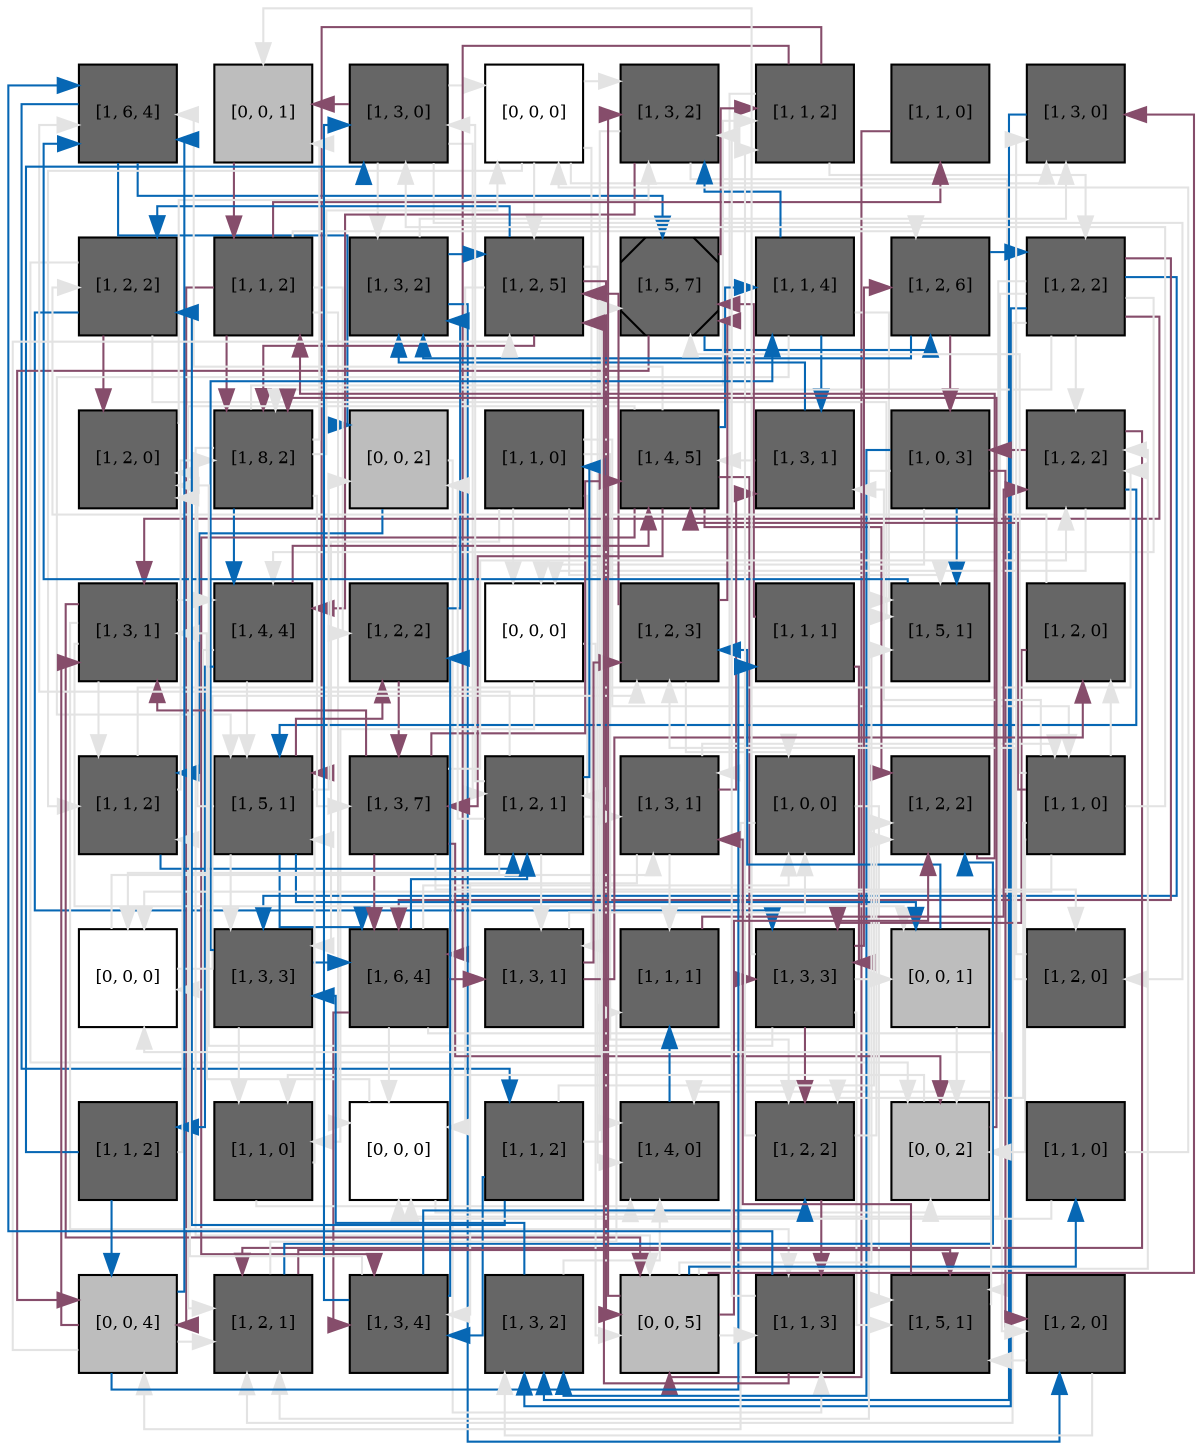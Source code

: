digraph layout  {
rankdir=TB;
splines=ortho;
node [fixedsize=false, style=filled, width="0.6"];
edge [constraint=false];
0 [fillcolor="#666666", fontsize=8, label="[1, 6, 4]", shape=square, tooltip="name:  PIC ,\nin_degree: 5,\nout_degree: 3"];
1 [fillcolor="#bdbdbd", fontsize=8, label="[0, 0, 1]", shape=square, tooltip="name: None,\nin_degree: 3,\nout_degree: 1"];
2 [fillcolor="#666666", fontsize=8, label="[1, 3, 0]", shape=square, tooltip="name:  TrII ,\nin_degree: 4,\nout_degree: 5"];
3 [fillcolor="#FFFFFF", fontsize=8, label="[0, 0, 0]", shape=square, tooltip="name: None,\nin_degree: 3,\nout_degree: 5"];
4 [fillcolor="#666666", fontsize=8, label="[1, 3, 2]", shape=square, tooltip="name:  TTSSI ,\nin_degree: 5,\nout_degree: 3"];
5 [fillcolor="#666666", fontsize=8, label="[1, 1, 2]", shape=square, tooltip="name:  Th1I_Bacterium ,\nin_degree: 3,\nout_degree: 4"];
6 [fillcolor="#666666", fontsize=8, label="[1, 1, 0]", shape=square, tooltip="name:  TrI_Bacterium ,\nin_degree: 1,\nout_degree: 1"];
7 [fillcolor="#666666", fontsize=8, label="[1, 3, 0]", shape=square, tooltip="name:  IgA_Bacterium ,\nin_degree: 4,\nout_degree: 1"];
8 [fillcolor="#666666", fontsize=8, label="[1, 2, 2]", shape=square, tooltip="name:  EL ,\nin_degree: 3,\nout_degree: 4"];
9 [fillcolor="#666666", fontsize=8, label="[1, 1, 2]", shape=square, tooltip="name:  DCII_Bacterium ,\nin_degree: 2,\nout_degree: 6"];
10 [fillcolor="#666666", fontsize=8, label="[1, 3, 2]", shape=square, tooltip="name:  EL2 ,\nin_degree: 4,\nout_degree: 3"];
11 [fillcolor="#666666", fontsize=8, label="[1, 2, 5]", shape=square, tooltip="name:  IL5 ,\nin_degree: 5,\nout_degree: 5"];
12 [fillcolor="#666666", fontsize=8, label="[1, 5, 7]", shape=Msquare, tooltip="name:  NE_TRetortaeformis ,\nin_degree: 5,\nout_degree: 3"];
13 [fillcolor="#666666", fontsize=8, label="[1, 1, 4]", shape=square, tooltip="name:  Th2I_Bacterium ,\nin_degree: 2,\nout_degree: 4"];
14 [fillcolor="#666666", fontsize=8, label="[1, 2, 6]", shape=square, tooltip="name:  IFNgII ,\nin_degree: 3,\nout_degree: 3"];
15 [fillcolor="#666666", fontsize=8, label="[1, 2, 2]", shape=square, tooltip="name:  Bb ,\nin_degree: 2,\nout_degree: 10"];
16 [fillcolor="#666666", fontsize=8, label="[1, 2, 0]", shape=square, tooltip="name:  TEL ,\nin_degree: 4,\nout_degree: 1"];
17 [fillcolor="#666666", fontsize=8, label="[1, 8, 2]", shape=square, tooltip="name:  IL4II ,\nin_degree: 5,\nout_degree: 6"];
18 [fillcolor="#bdbdbd", fontsize=8, label="[0, 0, 2]", shape=square, tooltip="name: None,\nin_degree: 3,\nout_degree: 2"];
19 [fillcolor="#666666", fontsize=8, label="[1, 1, 0]", shape=square, tooltip="name:  DCI_TRetortaeformis ,\nin_degree: 1,\nout_degree: 6"];
20 [fillcolor="#666666", fontsize=8, label="[1, 4, 5]", shape=square, tooltip="name:  IL12II ,\nin_degree: 4,\nout_degree: 7"];
21 [fillcolor="#666666", fontsize=8, label="[1, 3, 1]", shape=square, tooltip="name:  Th1II_TRetortaeformis ,\nin_degree: 3,\nout_degree: 2"];
22 [fillcolor="#666666", fontsize=8, label="[1, 0, 3]", shape=square, tooltip="name:  IS ,\nin_degree: 2,\nout_degree: 5"];
23 [fillcolor="#666666", fontsize=8, label="[1, 2, 2]", shape=square, tooltip="name:  BC_TRetortaeformis ,\nin_degree: 5,\nout_degree: 4"];
24 [fillcolor="#666666", fontsize=8, label="[1, 3, 1]", shape=square, tooltip="name:  DCI_Bacterium ,\nin_degree: 4,\nout_degree: 5"];
25 [fillcolor="#666666", fontsize=8, label="[1, 4, 4]", shape=square, tooltip="name:  IL10I_Bacterium ,\nin_degree: 4,\nout_degree: 4"];
26 [fillcolor="#666666", fontsize=8, label="[1, 2, 2]", shape=square, tooltip="name:  T0 ,\nin_degree: 3,\nout_degree: 2"];
27 [fillcolor="#FFFFFF", fontsize=8, label="[0, 0, 0]", shape=square, tooltip="name: None,\nin_degree: 3,\nout_degree: 2"];
28 [fillcolor="#666666", fontsize=8, label="[1, 2, 3]", shape=square, tooltip="name:  IgG_Bacterium ,\nin_degree: 4,\nout_degree: 3"];
29 [fillcolor="#666666", fontsize=8, label="[1, 1, 1]", shape=square, tooltip="name:  IL4I ,\nin_degree: 1,\nout_degree: 2"];
30 [fillcolor="#666666", fontsize=8, label="[1, 5, 1]", shape=square, tooltip="name:  AD ,\nin_degree: 5,\nout_degree: 1"];
31 [fillcolor="#666666", fontsize=8, label="[1, 2, 0]", shape=square, tooltip="name:  PH ,\nin_degree: 2,\nout_degree: 2"];
32 [fillcolor="#666666", fontsize=8, label="[1, 1, 2]", shape=square, tooltip="name:  EC_Bacterium ,\nin_degree: 4,\nout_degree: 3"];
33 [fillcolor="#666666", fontsize=8, label="[1, 5, 1]", shape=square, tooltip="name:  IFNg_Bacterium ,\nin_degree: 5,\nout_degree: 6"];
34 [fillcolor="#666666", fontsize=8, label="[1, 3, 7]", shape=square, tooltip="name:  Th2II_Bacterium ,\nin_degree: 3,\nout_degree: 6"];
35 [fillcolor="#666666", fontsize=8, label="[1, 2, 1]", shape=square, tooltip="name:  EC_TRetortaeformis ,\nin_degree: 4,\nout_degree: 7"];
36 [fillcolor="#666666", fontsize=8, label="[1, 3, 1]", shape=square, tooltip="name:  IgE ,\nin_degree: 4,\nout_degree: 4"];
37 [fillcolor="#666666", fontsize=8, label="[1, 0, 0]", shape=square, tooltip="name: IS,\nin_degree: 3,\nout_degree: 2"];
38 [fillcolor="#666666", fontsize=8, label="[1, 2, 2]", shape=square, tooltip="name:  DP ,\nin_degree: 5,\nout_degree: 1"];
39 [fillcolor="#666666", fontsize=8, label="[1, 1, 0]", shape=square, tooltip="name:  DCII_TRetortaeformis ,\nin_degree: 2,\nout_degree: 8"];
40 [fillcolor="#FFFFFF", fontsize=8, label="[0, 0, 0]", shape=square, tooltip="name: None,\nin_degree: 4,\nout_degree: 2"];
41 [fillcolor="#666666", fontsize=8, label="[1, 3, 3]", shape=square, tooltip="name:  MPI_Bacterium ,\nin_degree: 4,\nout_degree: 3"];
42 [fillcolor="#666666", fontsize=8, label="[1, 6, 4]", shape=square, tooltip="name:  AP ,\nin_degree: 5,\nout_degree: 6"];
43 [fillcolor="#666666", fontsize=8, label="[1, 3, 1]", shape=square, tooltip="name:  IFNgI ,\nin_degree: 3,\nout_degree: 3"];
44 [fillcolor="#666666", fontsize=8, label="[1, 1, 1]", shape=square, tooltip="name:  IgG ,\nin_degree: 3,\nout_degree: 1"];
45 [fillcolor="#666666", fontsize=8, label="[1, 3, 3]", shape=square, tooltip="name:  Th1II_Bacterium ,\nin_degree: 4,\nout_degree: 6"];
46 [fillcolor="#bdbdbd", fontsize=8, label="[0, 0, 1]", shape=square, tooltip="name: None,\nin_degree: 3,\nout_degree: 2"];
47 [fillcolor="#666666", fontsize=8, label="[1, 2, 0]", shape=square, tooltip="name:  BC_Bacterium ,\nin_degree: 2,\nout_degree: 2"];
48 [fillcolor="#666666", fontsize=8, label="[1, 1, 2]", shape=square, tooltip="name:  TTSSII ,\nin_degree: 1,\nout_degree: 3"];
49 [fillcolor="#666666", fontsize=8, label="[1, 1, 0]", shape=square, tooltip="name:  Oag ,\nin_degree: 3,\nout_degree: 2"];
50 [fillcolor="#FFFFFF", fontsize=8, label="[0, 0, 0]", shape=square, tooltip="name: None,\nin_degree: 5,\nout_degree: 2"];
51 [fillcolor="#666666", fontsize=8, label="[1, 1, 2]", shape=square, tooltip="name:  NE_Bacterium ,\nin_degree: 1,\nout_degree: 4"];
52 [fillcolor="#666666", fontsize=8, label="[1, 4, 0]", shape=square, tooltip="name:  Cb ,\nin_degree: 5,\nout_degree: 1"];
53 [fillcolor="#666666", fontsize=8, label="[1, 2, 2]", shape=square, tooltip="name:  IL10I ,\nin_degree: 4,\nout_degree: 3"];
54 [fillcolor="#bdbdbd", fontsize=8, label="[0, 0, 2]", shape=square, tooltip="name: None,\nin_degree: 5,\nout_degree: 2"];
55 [fillcolor="#666666", fontsize=8, label="[1, 1, 0]", shape=square, tooltip="name:  Th1I_TRetortaeformis ,\nin_degree: 1,\nout_degree: 2"];
56 [fillcolor="#bdbdbd", fontsize=8, label="[0, 0, 4]", shape=square, tooltip="name: None,\nin_degree: 4,\nout_degree: 5"];
57 [fillcolor="#666666", fontsize=8, label="[1, 2, 1]", shape=square, tooltip="name:  IgA_TRetortaeformis ,\nin_degree: 5,\nout_degree: 3"];
58 [fillcolor="#666666", fontsize=8, label="[1, 3, 4]", shape=square, tooltip="name:  Th2II_TRetortaeformis ,\nin_degree: 4,\nout_degree: 4"];
59 [fillcolor="#666666", fontsize=8, label="[1, 3, 2]", shape=square, tooltip="name:  AgAb_Bacterium ,\nin_degree: 4,\nout_degree: 2"];
60 [fillcolor="#bdbdbd", fontsize=8, label="[0, 0, 5]", shape=square, tooltip="name: None,\nin_degree: 5,\nout_degree: 7"];
61 [fillcolor="#666666", fontsize=8, label="[1, 1, 3]", shape=square, tooltip="name:  Th2I_TRetortaeformis ,\nin_degree: 4,\nout_degree: 3"];
62 [fillcolor="#666666", fontsize=8, label="[1, 5, 1]", shape=square, tooltip="name:  IL13 ,\nin_degree: 5,\nout_degree: 2"];
63 [fillcolor="#666666", fontsize=8, label="[1, 2, 0]", shape=square, tooltip="name:  TNE ,\nin_degree: 3,\nout_degree: 2"];
0 -> 12  [color="#0767B4", style="penwidth(0.1)", tooltip="0( PIC ) to 41( MPI_Bacterium )", weight=1];
0 -> 51  [color="#0767B4", style="penwidth(0.1)", tooltip="22( IS ) to 8( EL )", weight=1];
0 -> 18  [color="#0767B4", style="penwidth(0.1)", tooltip="30( AD ) to 35( EC_TRetortaeformis )", weight=1];
1 -> 9  [color="#864D6B", style="penwidth(0.1)", tooltip="2( TrII ) to 6( TrI_Bacterium )", weight=1];
2 -> 1  [color="#864D6B", style="penwidth(0.1)", tooltip="2( TrII ) to 6( TrI_Bacterium )", weight=1];
2 -> 3  [color=grey89, style="penwidth(0.1)", tooltip=" ", weight=1];
2 -> 10  [color=grey89, style="penwidth(0.1)", tooltip=" ", weight=1];
2 -> 47  [color=grey89, style="penwidth(0.1)", tooltip=" ", weight=1];
2 -> 35  [color=grey89, style="penwidth(0.1)", tooltip=" ", weight=1];
3 -> 4  [color=grey89, style="penwidth(0.1)", tooltip=" ", weight=1];
3 -> 11  [color=grey89, style="penwidth(0.1)", tooltip=" ", weight=1];
3 -> 32  [color=grey89, style="penwidth(0.1)", tooltip=" ", weight=1];
3 -> 43  [color=grey89, style="penwidth(0.1)", tooltip=" ", weight=1];
3 -> 7  [color=grey89, style="penwidth(0.1)", tooltip=" ", weight=1];
4 -> 62  [color=grey89, style="penwidth(0.1)", tooltip=" ", weight=1];
4 -> 52  [color=grey89, style="penwidth(0.1)", tooltip=" ", weight=1];
4 -> 25  [color="#864D6B", style="penwidth(0.1)", tooltip="41( MPI_Bacterium ) to 25( IL10I_Bacterium )", weight=1];
5 -> 15  [color=grey89, style="penwidth(0.1)", tooltip=" ", weight=1];
5 -> 42  [color="#864D6B", style="penwidth(0.1)", tooltip="28( IgG_Bacterium ) to 42( AP )", weight=1];
5 -> 36  [color=grey89, style="penwidth(0.1)", tooltip=" ", weight=1];
5 -> 33  [color="#864D6B", style="penwidth(0.1)", tooltip="29( IL4I ) to 33( IFNg_Bacterium )", weight=1];
6 -> 60  [color="#864D6B", style="penwidth(0.1)", tooltip="6( TrI_Bacterium ) to 25( IL10I_Bacterium )", weight=1];
7 -> 59  [color="#0767B4", style="penwidth(0.1)", tooltip="7( IgA_Bacterium ) to 4( TTSSI )", weight=1];
8 -> 16  [color="#864D6B", style="penwidth(0.1)", tooltip="10( EL2 ) to 16( TEL )", weight=1];
8 -> 30  [color=grey89, style="penwidth(0.1)", tooltip=" ", weight=1];
8 -> 45  [color="#0767B4", style="penwidth(0.1)", tooltip="11( IL5 ) to 10( EL2 )", weight=1];
8 -> 54  [color=grey89, style="penwidth(0.1)", tooltip=" ", weight=1];
9 -> 17  [color="#864D6B", style="penwidth(0.1)", tooltip="9( DCII_Bacterium ) to 20( IL12II )", weight=1];
9 -> 56  [color="#864D6B", style="penwidth(0.1)", tooltip="9( DCII_Bacterium ) to 45( Th1II_Bacterium )", weight=1];
9 -> 26  [color=grey89, style="penwidth(0.1)", tooltip=" ", weight=1];
9 -> 50  [color=grey89, style="penwidth(0.1)", tooltip=" ", weight=1];
9 -> 14  [color=grey89, style="penwidth(0.1)", tooltip=" ", weight=1];
9 -> 6  [color="#864D6B", style="penwidth(0.1)", tooltip="2( TrII ) to 6( TrI_Bacterium )", weight=1];
10 -> 11  [color="#0767B4", style="penwidth(0.1)", tooltip="21( Th1II_TRetortaeformis ) to 55( Th1I_TRetortaeformis )", weight=1];
10 -> 63  [color="#0767B4", style="penwidth(0.1)", tooltip="51( NE_Bacterium ) to 63( TNE )", weight=1];
10 -> 7  [color=grey89, style="penwidth(0.1)", tooltip=" ", weight=1];
11 -> 8  [color="#0767B4", style="penwidth(0.1)", tooltip="11( IL5 ) to 10( EL2 )", weight=1];
11 -> 60  [color="#864D6B", style="penwidth(0.1)", tooltip="28( IgG_Bacterium ) to 4( TTSSI )", weight=1];
11 -> 50  [color=grey89, style="penwidth(0.1)", tooltip=" ", weight=1];
11 -> 52  [color=grey89, style="penwidth(0.1)", tooltip=" ", weight=1];
11 -> 17  [color="#864D6B", style="penwidth(0.1)", tooltip="43( IFNgI ) to 17( IL4II )", weight=1];
12 -> 14  [color="#0767B4", style="penwidth(0.1)", tooltip="0( PIC ) to 41( MPI_Bacterium )", weight=1];
12 -> 56  [color="#864D6B", style="penwidth(0.1)", tooltip="0( PIC ) to 24( DCI_Bacterium )", weight=1];
12 -> 5  [color="#864D6B", style="penwidth(0.1)", tooltip="28( IgG_Bacterium ) to 42( AP )", weight=1];
13 -> 21  [color="#0767B4", style="penwidth(0.1)", tooltip="26( T0 ) to 21( Th1II_TRetortaeformis )", weight=1];
13 -> 33  [color=grey89, style="penwidth(0.1)", tooltip=" ", weight=1];
13 -> 30  [color=grey89, style="penwidth(0.1)", tooltip=" ", weight=1];
13 -> 4  [color="#0767B4", style="penwidth(0.1)", tooltip="7( IgA_Bacterium ) to 4( TTSSI )", weight=1];
14 -> 15  [color="#0767B4", style="penwidth(0.1)", tooltip="0( PIC ) to 41( MPI_Bacterium )", weight=1];
14 -> 22  [color="#864D6B", style="penwidth(0.1)", tooltip="12( NE_TRetortaeformis ) to 30( AD )", weight=1];
14 -> 10  [color="#0767B4", style="penwidth(0.1)", tooltip="11( IL5 ) to 10( EL2 )", weight=1];
15 -> 23  [color=grey89, style="penwidth(0.1)", tooltip=" ", weight=1];
15 -> 42  [color="#864D6B", style="penwidth(0.1)", tooltip="15( Bb ) to 31( PH )", weight=1];
15 -> 25  [color=grey89, style="penwidth(0.1)", tooltip=" ", weight=1];
15 -> 41  [color="#0767B4", style="penwidth(0.1)", tooltip="0( PIC ) to 41( MPI_Bacterium )", weight=1];
15 -> 24  [color="#864D6B", style="penwidth(0.1)", tooltip="15( Bb ) to 7( IgA_Bacterium )", weight=1];
15 -> 17  [color=grey89, style="penwidth(0.1)", tooltip=" ", weight=1];
15 -> 50  [color=grey89, style="penwidth(0.1)", tooltip=" ", weight=1];
15 -> 59  [color="#0767B4", style="penwidth(0.1)", tooltip="28( IgG_Bacterium ) to 59( AgAb_Bacterium )", weight=1];
15 -> 52  [color=grey89, style="penwidth(0.1)", tooltip=" ", weight=1];
15 -> 57  [color=grey89, style="penwidth(0.1)", tooltip=" ", weight=1];
16 -> 4  [color=grey89, style="penwidth(0.1)", tooltip=" ", weight=1];
17 -> 25  [color="#0767B4", style="penwidth(0.1)", tooltip="17( IL4II ) to 29( IL4I )", weight=1];
17 -> 34  [color=grey89, style="penwidth(0.1)", tooltip=" ", weight=1];
17 -> 60  [color=grey89, style="penwidth(0.1)", tooltip=" ", weight=1];
17 -> 3  [color=grey89, style="penwidth(0.1)", tooltip=" ", weight=1];
17 -> 5  [color=grey89, style="penwidth(0.1)", tooltip=" ", weight=1];
17 -> 1  [color=grey89, style="penwidth(0.1)", tooltip=" ", weight=1];
18 -> 61  [color=grey89, style="penwidth(0.1)", tooltip=" ", weight=1];
18 -> 32  [color="#0767B4", style="penwidth(0.1)", tooltip="30( AD ) to 35( EC_TRetortaeformis )", weight=1];
19 -> 27  [color=grey89, style="penwidth(0.1)", tooltip=" ", weight=1];
19 -> 41  [color=grey89, style="penwidth(0.1)", tooltip=" ", weight=1];
19 -> 35  [color=grey89, style="penwidth(0.1)", tooltip=" ", weight=1];
19 -> 30  [color=grey89, style="penwidth(0.1)", tooltip=" ", weight=1];
19 -> 53  [color=grey89, style="penwidth(0.1)", tooltip=" ", weight=1];
19 -> 39  [color=grey89, style="penwidth(0.1)", tooltip=" ", weight=1];
20 -> 13  [color="#0767B4", style="penwidth(0.1)", tooltip="26( T0 ) to 21( Th1II_TRetortaeformis )", weight=1];
20 -> 45  [color="#864D6B", style="penwidth(0.1)", tooltip="26( T0 ) to 45( Th1II_Bacterium )", weight=1];
20 -> 34  [color="#864D6B", style="penwidth(0.1)", tooltip="20( IL12II ) to 17( IL4II )", weight=1];
20 -> 0  [color=grey89, style="penwidth(0.1)", tooltip=" ", weight=1];
20 -> 58  [color="#864D6B", style="penwidth(0.1)", tooltip="39( DCII_TRetortaeformis ) to 26( T0 )", weight=1];
20 -> 38  [color="#864D6B", style="penwidth(0.1)", tooltip="4( TTSSI ) to 38( DP )", weight=1];
20 -> 57  [color=grey89, style="penwidth(0.1)", tooltip=" ", weight=1];
21 -> 10  [color="#0767B4", style="penwidth(0.1)", tooltip="21( Th1II_TRetortaeformis ) to 55( Th1I_TRetortaeformis )", weight=1];
21 -> 20  [color=grey89, style="penwidth(0.1)", tooltip=" ", weight=1];
22 -> 30  [color="#0767B4", style="penwidth(0.1)", tooltip="22( IS ) to 8( EL )", weight=1];
22 -> 59  [color="#0767B4", style="penwidth(0.1)", tooltip="22( IS ) to 35( EC_TRetortaeformis )", weight=1];
22 -> 27  [color=grey89, style="penwidth(0.1)", tooltip=" ", weight=1];
22 -> 57  [color=grey89, style="penwidth(0.1)", tooltip=" ", weight=1];
22 -> 63  [color="#864D6B", style="penwidth(0.1)", tooltip="12( NE_TRetortaeformis ) to 63( TNE )", weight=1];
23 -> 27  [color=grey89, style="penwidth(0.1)", tooltip=" ", weight=1];
23 -> 57  [color="#864D6B", style="penwidth(0.1)", tooltip="23( BC_TRetortaeformis ) to 36( IgE )", weight=1];
23 -> 22  [color="#864D6B", style="penwidth(0.1)", tooltip="44( IgG ) to 30( AD )", weight=1];
23 -> 33  [color="#0767B4", style="penwidth(0.1)", tooltip="52( Cb ) to 42( AP )", weight=1];
24 -> 25  [color=grey89, style="penwidth(0.1)", tooltip=" ", weight=1];
24 -> 32  [color=grey89, style="penwidth(0.1)", tooltip=" ", weight=1];
24 -> 46  [color=grey89, style="penwidth(0.1)", tooltip=" ", weight=1];
24 -> 61  [color=grey89, style="penwidth(0.1)", tooltip=" ", weight=1];
24 -> 60  [color="#864D6B", style="penwidth(0.1)", tooltip="24( DCI_Bacterium ) to 9( DCII_Bacterium )", weight=1];
25 -> 33  [color=grey89, style="penwidth(0.1)", tooltip=" ", weight=1];
25 -> 40  [color=grey89, style="penwidth(0.1)", tooltip=" ", weight=1];
25 -> 48  [color="#0767B4", style="penwidth(0.1)", tooltip="17( IL4II ) to 29( IL4I )", weight=1];
25 -> 20  [color="#864D6B", style="penwidth(0.1)", tooltip="4( TTSSI ) to 38( DP )", weight=1];
26 -> 34  [color="#864D6B", style="penwidth(0.1)", tooltip="26( T0 ) to 45( Th1II_Bacterium )", weight=1];
26 -> 10  [color="#0767B4", style="penwidth(0.1)", tooltip="51( NE_Bacterium ) to 63( TNE )", weight=1];
27 -> 60  [color=grey89, style="penwidth(0.1)", tooltip=" ", weight=1];
27 -> 49  [color=grey89, style="penwidth(0.1)", tooltip=" ", weight=1];
28 -> 12  [color="#864D6B", style="penwidth(0.1)", tooltip="28( IgG_Bacterium ) to 42( AP )", weight=1];
28 -> 11  [color="#864D6B", style="penwidth(0.1)", tooltip="28( IgG_Bacterium ) to 4( TTSSI )", weight=1];
28 -> 37  [color=grey89, style="penwidth(0.1)", tooltip=" ", weight=1];
29 -> 12  [color="#864D6B", style="penwidth(0.1)", tooltip="29( IL4I ) to 33( IFNg_Bacterium )", weight=1];
29 -> 45  [color="#864D6B", style="penwidth(0.1)", tooltip="9( DCII_Bacterium ) to 45( Th1II_Bacterium )", weight=1];
30 -> 0  [color="#0767B4", style="penwidth(0.1)", tooltip="22( IS ) to 8( EL )", weight=1];
31 -> 45  [color="#864D6B", style="penwidth(0.1)", tooltip="31( PH ) to 15( Bb )", weight=1];
31 -> 8  [color=grey89, style="penwidth(0.1)", tooltip=" ", weight=1];
32 -> 35  [color="#0767B4", style="penwidth(0.1)", tooltip="30( AD ) to 35( EC_TRetortaeformis )", weight=1];
32 -> 17  [color=grey89, style="penwidth(0.1)", tooltip=" ", weight=1];
32 -> 23  [color=grey89, style="penwidth(0.1)", tooltip=" ", weight=1];
33 -> 41  [color=grey89, style="penwidth(0.1)", tooltip=" ", weight=1];
33 -> 26  [color="#864D6B", style="penwidth(0.1)", tooltip="33( IFNg_Bacterium ) to 24( DCI_Bacterium )", weight=1];
33 -> 16  [color=grey89, style="penwidth(0.1)", tooltip=" ", weight=1];
33 -> 46  [color="#0767B4", style="penwidth(0.1)", tooltip="33( IFNg_Bacterium ) to 14( IFNgII )", weight=1];
33 -> 18  [color=grey89, style="penwidth(0.1)", tooltip=" ", weight=1];
33 -> 42  [color="#0767B4", style="penwidth(0.1)", tooltip="52( Cb ) to 42( AP )", weight=1];
34 -> 42  [color="#864D6B", style="penwidth(0.1)", tooltip="26( T0 ) to 58( Th2II_TRetortaeformis )", weight=1];
34 -> 47  [color=grey89, style="penwidth(0.1)", tooltip=" ", weight=1];
34 -> 24  [color="#864D6B", style="penwidth(0.1)", tooltip="33( IFNg_Bacterium ) to 24( DCI_Bacterium )", weight=1];
34 -> 54  [color="#864D6B", style="penwidth(0.1)", tooltip="26( T0 ) to 17( IL4II )", weight=1];
34 -> 23  [color=grey89, style="penwidth(0.1)", tooltip=" ", weight=1];
34 -> 20  [color="#864D6B", style="penwidth(0.1)", tooltip="26( T0 ) to 45( Th1II_Bacterium )", weight=1];
35 -> 36  [color=grey89, style="penwidth(0.1)", tooltip=" ", weight=1];
35 -> 43  [color=grey89, style="penwidth(0.1)", tooltip=" ", weight=1];
35 -> 18  [color=grey89, style="penwidth(0.1)", tooltip=" ", weight=1];
35 -> 2  [color=grey89, style="penwidth(0.1)", tooltip=" ", weight=1];
35 -> 0  [color=grey89, style="penwidth(0.1)", tooltip=" ", weight=1];
35 -> 19  [color="#0767B4", style="penwidth(0.1)", tooltip="0( PIC ) to 19( DCI_TRetortaeformis )", weight=1];
35 -> 40  [color=grey89, style="penwidth(0.1)", tooltip=" ", weight=1];
36 -> 44  [color=grey89, style="penwidth(0.1)", tooltip=" ", weight=1];
36 -> 39  [color=grey89, style="penwidth(0.1)", tooltip=" ", weight=1];
36 -> 21  [color="#864D6B", style="penwidth(0.1)", tooltip="62( IL13 ) to 10( EL2 )", weight=1];
36 -> 58  [color=grey89, style="penwidth(0.1)", tooltip=" ", weight=1];
37 -> 56  [color=grey89, style="penwidth(0.1)", tooltip=" ", weight=1];
37 -> 62  [color=grey89, style="penwidth(0.1)", tooltip=" ", weight=1];
38 -> 9  [color="#864D6B", style="penwidth(0.1)", tooltip="24( DCI_Bacterium ) to 9( DCII_Bacterium )", weight=1];
39 -> 21  [color=grey89, style="penwidth(0.1)", tooltip=" ", weight=1];
39 -> 20  [color="#864D6B", style="penwidth(0.1)", tooltip="39( DCII_TRetortaeformis ) to 26( T0 )", weight=1];
39 -> 54  [color=grey89, style="penwidth(0.1)", tooltip=" ", weight=1];
39 -> 53  [color=grey89, style="penwidth(0.1)", tooltip=" ", weight=1];
39 -> 12  [color=grey89, style="penwidth(0.1)", tooltip=" ", weight=1];
39 -> 31  [color=grey89, style="penwidth(0.1)", tooltip=" ", weight=1];
39 -> 40  [color=grey89, style="penwidth(0.1)", tooltip=" ", weight=1];
39 -> 2  [color=grey89, style="penwidth(0.1)", tooltip=" ", weight=1];
40 -> 36  [color=grey89, style="penwidth(0.1)", tooltip=" ", weight=1];
40 -> 28  [color=grey89, style="penwidth(0.1)", tooltip=" ", weight=1];
41 -> 42  [color="#0767B4", style="penwidth(0.1)", tooltip="22( IS ) to 35( EC_TRetortaeformis )", weight=1];
41 -> 49  [color=grey89, style="penwidth(0.1)", tooltip=" ", weight=1];
41 -> 13  [color="#0767B4", style="penwidth(0.1)", tooltip="7( IgA_Bacterium ) to 4( TTSSI )", weight=1];
42 -> 43  [color="#864D6B", style="penwidth(0.1)", tooltip="15( Bb ) to 31( PH )", weight=1];
42 -> 50  [color=grey89, style="penwidth(0.1)", tooltip=" ", weight=1];
42 -> 37  [color=grey89, style="penwidth(0.1)", tooltip=" ", weight=1];
42 -> 58  [color="#864D6B", style="penwidth(0.1)", tooltip="26( T0 ) to 58( Th2II_TRetortaeformis )", weight=1];
42 -> 63  [color=grey89, style="penwidth(0.1)", tooltip=" ", weight=1];
42 -> 35  [color="#0767B4", style="penwidth(0.1)", tooltip="22( IS ) to 35( EC_TRetortaeformis )", weight=1];
43 -> 28  [color="#864D6B", style="penwidth(0.1)", tooltip="43( IFNgI ) to 17( IL4II )", weight=1];
43 -> 37  [color=grey89, style="penwidth(0.1)", tooltip=" ", weight=1];
43 -> 31  [color="#864D6B", style="penwidth(0.1)", tooltip="15( Bb ) to 31( PH )", weight=1];
44 -> 23  [color="#864D6B", style="penwidth(0.1)", tooltip="44( IgG ) to 30( AD )", weight=1];
45 -> 46  [color=grey89, style="penwidth(0.1)", tooltip=" ", weight=1];
45 -> 53  [color="#864D6B", style="penwidth(0.1)", tooltip="25( IL10I_Bacterium ) to 53( IL10I )", weight=1];
45 -> 62  [color=grey89, style="penwidth(0.1)", tooltip=" ", weight=1];
45 -> 1  [color=grey89, style="penwidth(0.1)", tooltip=" ", weight=1];
45 -> 14  [color="#864D6B", style="penwidth(0.1)", tooltip="31( PH ) to 15( Bb )", weight=1];
45 -> 16  [color=grey89, style="penwidth(0.1)", tooltip=" ", weight=1];
46 -> 54  [color=grey89, style="penwidth(0.1)", tooltip=" ", weight=1];
46 -> 28  [color="#0767B4", style="penwidth(0.1)", tooltip="33( IFNg_Bacterium ) to 14( IFNgII )", weight=1];
47 -> 28  [color=grey89, style="penwidth(0.1)", tooltip=" ", weight=1];
47 -> 7  [color=grey89, style="penwidth(0.1)", tooltip=" ", weight=1];
48 -> 56  [color="#0767B4", style="penwidth(0.1)", tooltip="17( IL4II ) to 29( IL4I )", weight=1];
48 -> 2  [color="#0767B4", style="penwidth(0.1)", tooltip="9( DCII_Bacterium ) to 2( TrII )", weight=1];
48 -> 32  [color=grey89, style="penwidth(0.1)", tooltip=" ", weight=1];
49 -> 33  [color=grey89, style="penwidth(0.1)", tooltip=" ", weight=1];
49 -> 52  [color=grey89, style="penwidth(0.1)", tooltip=" ", weight=1];
50 -> 54  [color=grey89, style="penwidth(0.1)", tooltip=" ", weight=1];
50 -> 24  [color=grey89, style="penwidth(0.1)", tooltip=" ", weight=1];
51 -> 58  [color="#0767B4", style="penwidth(0.1)", tooltip="61( Th2I_TRetortaeformis ) to 53( IL10I )", weight=1];
51 -> 8  [color="#0767B4", style="penwidth(0.1)", tooltip="22( IS ) to 8( EL )", weight=1];
51 -> 38  [color=grey89, style="penwidth(0.1)", tooltip=" ", weight=1];
51 -> 12  [color=grey89, style="penwidth(0.1)", tooltip=" ", weight=1];
52 -> 44  [color="#0767B4", style="penwidth(0.1)", tooltip="52( Cb ) to 42( AP )", weight=1];
53 -> 61  [color="#864D6B", style="penwidth(0.1)", tooltip="58( Th2II_TRetortaeformis ) to 11( IL5 )", weight=1];
53 -> 5  [color=grey89, style="penwidth(0.1)", tooltip=" ", weight=1];
53 -> 38  [color=grey89, style="penwidth(0.1)", tooltip=" ", weight=1];
54 -> 49  [color=grey89, style="penwidth(0.1)", tooltip=" ", weight=1];
54 -> 17  [color="#864D6B", style="penwidth(0.1)", tooltip="26( T0 ) to 17( IL4II )", weight=1];
55 -> 50  [color=grey89, style="penwidth(0.1)", tooltip=" ", weight=1];
55 -> 3  [color=grey89, style="penwidth(0.1)", tooltip=" ", weight=1];
56 -> 57  [color=grey89, style="penwidth(0.1)", tooltip=" ", weight=1];
56 -> 0  [color="#0767B4", style="penwidth(0.1)", tooltip="57( IgA_TRetortaeformis ) to 0( PIC )", weight=1];
56 -> 29  [color="#0767B4", style="penwidth(0.1)", tooltip="17( IL4II ) to 29( IL4I )", weight=1];
56 -> 24  [color="#864D6B", style="penwidth(0.1)", tooltip="0( PIC ) to 24( DCI_Bacterium )", weight=1];
56 -> 11  [color=grey89, style="penwidth(0.1)", tooltip=" ", weight=1];
57 -> 62  [color="#864D6B", style="penwidth(0.1)", tooltip="23( BC_TRetortaeformis ) to 36( IgE )", weight=1];
57 -> 38  [color="#0767B4", style="penwidth(0.1)", tooltip="57( IgA_TRetortaeformis ) to 0( PIC )", weight=1];
57 -> 44  [color=grey89, style="penwidth(0.1)", tooltip=" ", weight=1];
58 -> 53  [color="#0767B4", style="penwidth(0.1)", tooltip="61( Th2I_TRetortaeformis ) to 53( IL10I )", weight=1];
58 -> 26  [color="#0767B4", style="penwidth(0.1)", tooltip="51( NE_Bacterium ) to 63( TNE )", weight=1];
58 -> 2  [color="#0767B4", style="penwidth(0.1)", tooltip="26( T0 ) to 2( TrII )", weight=1];
58 -> 16  [color=grey89, style="penwidth(0.1)", tooltip=" ", weight=1];
59 -> 52  [color=grey89, style="penwidth(0.1)", tooltip=" ", weight=1];
59 -> 41  [color="#0767B4", style="penwidth(0.1)", tooltip="22( IS ) to 35( EC_TRetortaeformis )", weight=1];
60 -> 61  [color=grey89, style="penwidth(0.1)", tooltip=" ", weight=1];
60 -> 55  [color="#0767B4", style="penwidth(0.1)", tooltip="21( Th1II_TRetortaeformis ) to 55( Th1I_TRetortaeformis )", weight=1];
60 -> 4  [color="#864D6B", style="penwidth(0.1)", tooltip="28( IgG_Bacterium ) to 4( TTSSI )", weight=1];
60 -> 7  [color="#864D6B", style="penwidth(0.1)", tooltip="15( Bb ) to 7( IgA_Bacterium )", weight=1];
60 -> 23  [color=grey89, style="penwidth(0.1)", tooltip=" ", weight=1];
60 -> 30  [color=grey89, style="penwidth(0.1)", tooltip=" ", weight=1];
60 -> 38  [color="#864D6B", style="penwidth(0.1)", tooltip="24( DCI_Bacterium ) to 9( DCII_Bacterium )", weight=1];
61 -> 4  [color=grey89, style="penwidth(0.1)", tooltip=" ", weight=1];
61 -> 0  [color="#0767B4", style="penwidth(0.1)", tooltip="61( Th2I_TRetortaeformis ) to 53( IL10I )", weight=1];
61 -> 11  [color="#864D6B", style="penwidth(0.1)", tooltip="58( Th2II_TRetortaeformis ) to 11( IL5 )", weight=1];
62 -> 40  [color=grey89, style="penwidth(0.1)", tooltip=" ", weight=1];
62 -> 36  [color="#864D6B", style="penwidth(0.1)", tooltip="62( IL13 ) to 10( EL2 )", weight=1];
63 -> 62  [color=grey89, style="penwidth(0.1)", tooltip=" ", weight=1];
63 -> 59  [color=grey89, style="penwidth(0.1)", tooltip=" ", weight=1];
edge [constraint=true, style=invis];

0 -> 8 -> 16 -> 24 -> 32 -> 40 -> 48 -> 56;
1 -> 9 -> 17 -> 25 -> 33 -> 41 -> 49 -> 57;
2 -> 10 -> 18 -> 26 -> 34 -> 42 -> 50 -> 58;
3 -> 11 -> 19 -> 27 -> 35 -> 43 -> 51 -> 59;
4 -> 12 -> 20 -> 28 -> 36 -> 44 -> 52 -> 60;
5 -> 13 -> 21 -> 29 -> 37 -> 45 -> 53 -> 61;
6 -> 14 -> 22 -> 30 -> 38 -> 46 -> 54 -> 62;
7 -> 15 -> 23 -> 31 -> 39 -> 47 -> 55 -> 63;
rank = same {0 -> 1 -> 2 -> 3 -> 4 -> 5 -> 6 -> 7};
rank = same {8 -> 9 -> 10 -> 11 -> 12 -> 13 -> 14 -> 15};
rank = same {16 -> 17 -> 18 -> 19 -> 20 -> 21 -> 22 -> 23};
rank = same {24 -> 25 -> 26 -> 27 -> 28 -> 29 -> 30 -> 31};
rank = same {32 -> 33 -> 34 -> 35 -> 36 -> 37 -> 38 -> 39};
rank = same {40 -> 41 -> 42 -> 43 -> 44 -> 45 -> 46 -> 47};
rank = same {48 -> 49 -> 50 -> 51 -> 52 -> 53 -> 54 -> 55};
rank = same {56 -> 57 -> 58 -> 59 -> 60 -> 61 -> 62 -> 63};
}